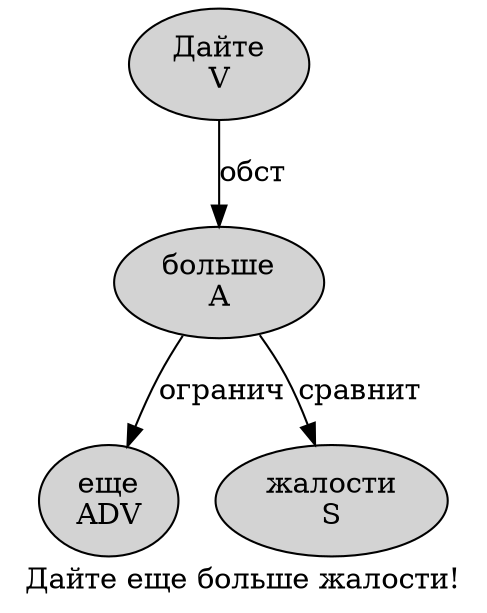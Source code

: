digraph SENTENCE_2311 {
	graph [label="Дайте еще больше жалости!"]
	node [style=filled]
		0 [label="Дайте
V" color="" fillcolor=lightgray penwidth=1 shape=ellipse]
		1 [label="еще
ADV" color="" fillcolor=lightgray penwidth=1 shape=ellipse]
		2 [label="больше
A" color="" fillcolor=lightgray penwidth=1 shape=ellipse]
		3 [label="жалости
S" color="" fillcolor=lightgray penwidth=1 shape=ellipse]
			2 -> 1 [label="огранич"]
			2 -> 3 [label="сравнит"]
			0 -> 2 [label="обст"]
}